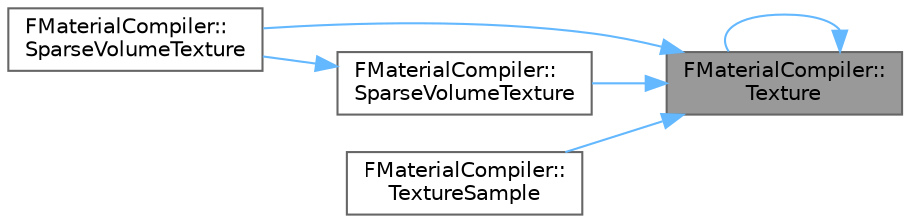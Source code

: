 digraph "FMaterialCompiler::Texture"
{
 // INTERACTIVE_SVG=YES
 // LATEX_PDF_SIZE
  bgcolor="transparent";
  edge [fontname=Helvetica,fontsize=10,labelfontname=Helvetica,labelfontsize=10];
  node [fontname=Helvetica,fontsize=10,shape=box,height=0.2,width=0.4];
  rankdir="RL";
  Node1 [id="Node000001",label="FMaterialCompiler::\lTexture",height=0.2,width=0.4,color="gray40", fillcolor="grey60", style="filled", fontcolor="black",tooltip=" "];
  Node1 -> Node2 [id="edge1_Node000001_Node000002",dir="back",color="steelblue1",style="solid",tooltip=" "];
  Node2 [id="Node000002",label="FMaterialCompiler::\lSparseVolumeTexture",height=0.2,width=0.4,color="grey40", fillcolor="white", style="filled",URL="$d6/dca/classFMaterialCompiler.html#ab04498079190b7ccd789e89fd5ced6d7",tooltip=" "];
  Node1 -> Node3 [id="edge2_Node000001_Node000003",dir="back",color="steelblue1",style="solid",tooltip=" "];
  Node3 [id="Node000003",label="FMaterialCompiler::\lSparseVolumeTexture",height=0.2,width=0.4,color="grey40", fillcolor="white", style="filled",URL="$d6/dca/classFMaterialCompiler.html#aa32ec61f774a25ad05130f840e294c96",tooltip="Register a sparse volume texture to be sampled."];
  Node3 -> Node2 [id="edge3_Node000003_Node000002",dir="back",color="steelblue1",style="solid",tooltip=" "];
  Node1 -> Node1 [id="edge4_Node000001_Node000001",dir="back",color="steelblue1",style="solid",tooltip=" "];
  Node1 -> Node4 [id="edge5_Node000001_Node000004",dir="back",color="steelblue1",style="solid",tooltip=" "];
  Node4 [id="Node000004",label="FMaterialCompiler::\lTextureSample",height=0.2,width=0.4,color="grey40", fillcolor="white", style="filled",URL="$d6/dca/classFMaterialCompiler.html#a0ba0e2f3ab1e2a2fa9833cd51ec9d6e0",tooltip=" "];
}
